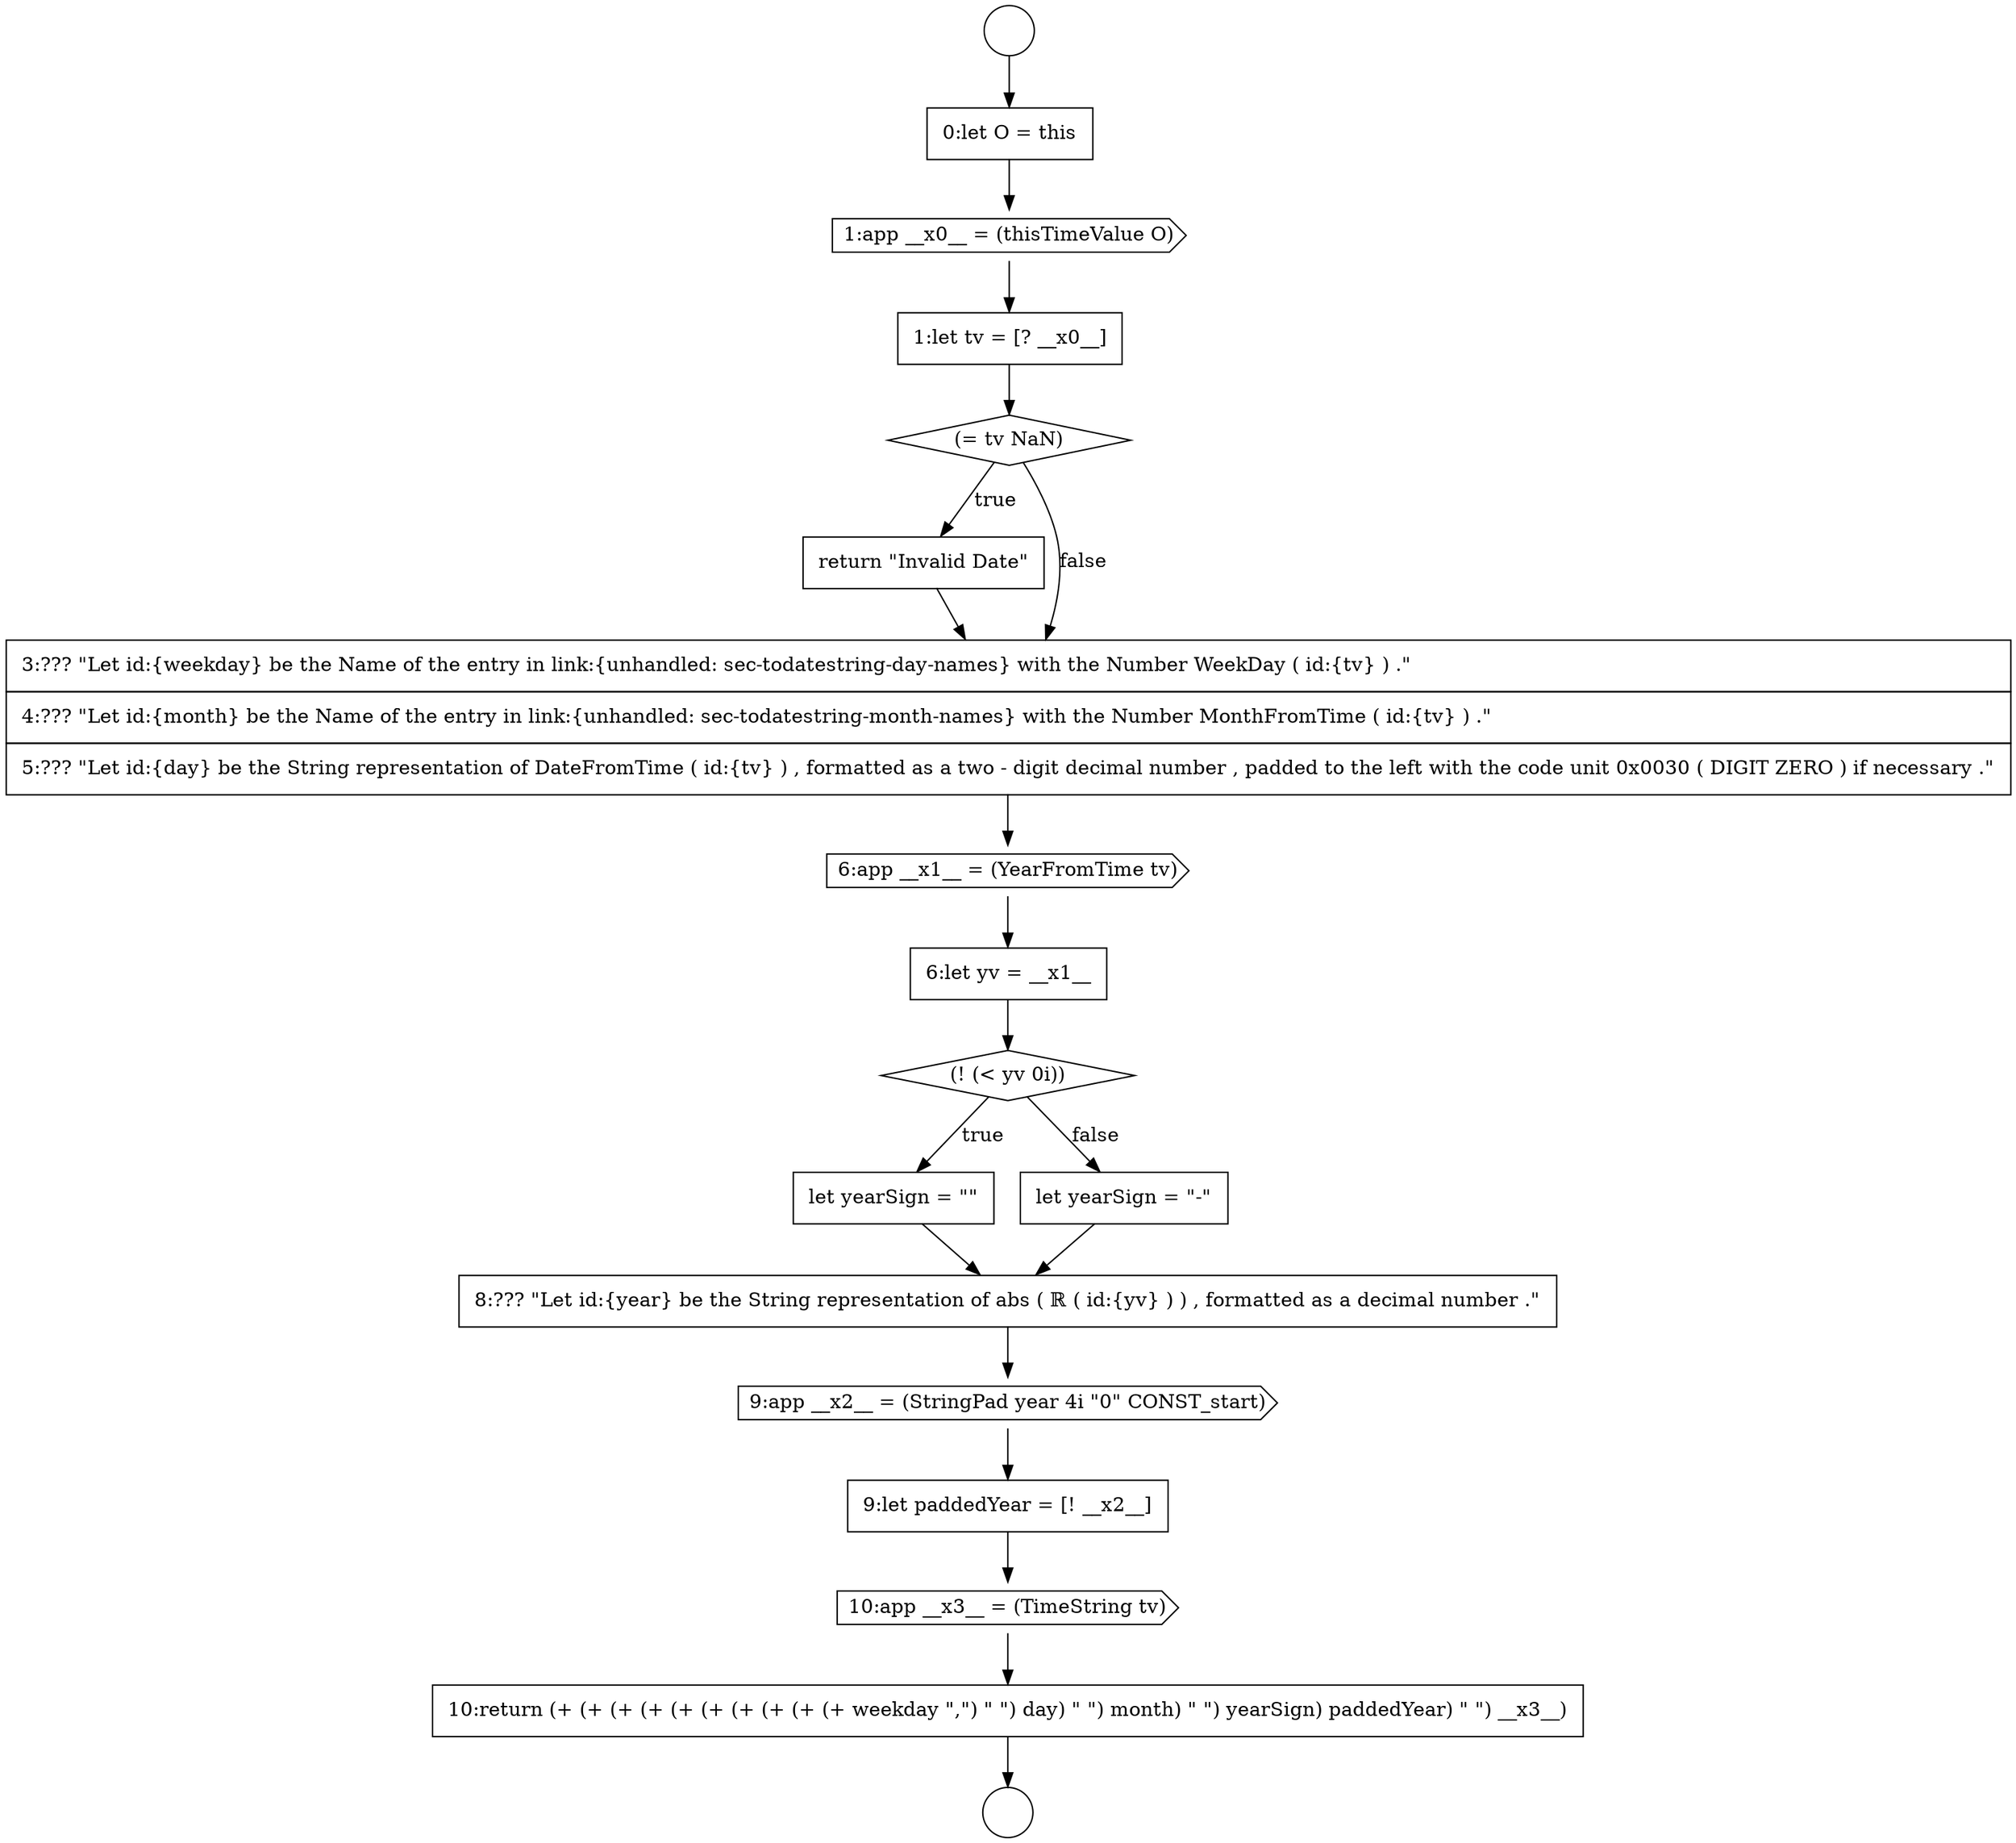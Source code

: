 digraph {
  node13854 [shape=none, margin=0, label=<<font color="black">
    <table border="0" cellborder="1" cellspacing="0" cellpadding="10">
      <tr><td align="left">9:let paddedYear = [! __x2__]</td></tr>
    </table>
  </font>> color="black" fillcolor="white" style=filled]
  node13845 [shape=none, margin=0, label=<<font color="black">
    <table border="0" cellborder="1" cellspacing="0" cellpadding="10">
      <tr><td align="left">return &quot;Invalid Date&quot;</td></tr>
    </table>
  </font>> color="black" fillcolor="white" style=filled]
  node13841 [shape=none, margin=0, label=<<font color="black">
    <table border="0" cellborder="1" cellspacing="0" cellpadding="10">
      <tr><td align="left">0:let O = this</td></tr>
    </table>
  </font>> color="black" fillcolor="white" style=filled]
  node13848 [shape=none, margin=0, label=<<font color="black">
    <table border="0" cellborder="1" cellspacing="0" cellpadding="10">
      <tr><td align="left">6:let yv = __x1__</td></tr>
    </table>
  </font>> color="black" fillcolor="white" style=filled]
  node13850 [shape=none, margin=0, label=<<font color="black">
    <table border="0" cellborder="1" cellspacing="0" cellpadding="10">
      <tr><td align="left">let yearSign = &quot;&quot;</td></tr>
    </table>
  </font>> color="black" fillcolor="white" style=filled]
  node13853 [shape=cds, label=<<font color="black">9:app __x2__ = (StringPad year 4i &quot;0&quot; CONST_start)</font>> color="black" fillcolor="white" style=filled]
  node13839 [shape=circle label=" " color="black" fillcolor="white" style=filled]
  node13844 [shape=diamond, label=<<font color="black">(= tv NaN)</font>> color="black" fillcolor="white" style=filled]
  node13849 [shape=diamond, label=<<font color="black">(! (&lt; yv 0i))</font>> color="black" fillcolor="white" style=filled]
  node13847 [shape=cds, label=<<font color="black">6:app __x1__ = (YearFromTime tv)</font>> color="black" fillcolor="white" style=filled]
  node13851 [shape=none, margin=0, label=<<font color="black">
    <table border="0" cellborder="1" cellspacing="0" cellpadding="10">
      <tr><td align="left">let yearSign = &quot;-&quot;</td></tr>
    </table>
  </font>> color="black" fillcolor="white" style=filled]
  node13856 [shape=none, margin=0, label=<<font color="black">
    <table border="0" cellborder="1" cellspacing="0" cellpadding="10">
      <tr><td align="left">10:return (+ (+ (+ (+ (+ (+ (+ (+ (+ (+ weekday &quot;,&quot;) &quot; &quot;) day) &quot; &quot;) month) &quot; &quot;) yearSign) paddedYear) &quot; &quot;) __x3__)</td></tr>
    </table>
  </font>> color="black" fillcolor="white" style=filled]
  node13840 [shape=circle label=" " color="black" fillcolor="white" style=filled]
  node13852 [shape=none, margin=0, label=<<font color="black">
    <table border="0" cellborder="1" cellspacing="0" cellpadding="10">
      <tr><td align="left">8:??? &quot;Let id:{year} be the String representation of abs ( ℝ ( id:{yv} ) ) , formatted as a decimal number .&quot;</td></tr>
    </table>
  </font>> color="black" fillcolor="white" style=filled]
  node13843 [shape=none, margin=0, label=<<font color="black">
    <table border="0" cellborder="1" cellspacing="0" cellpadding="10">
      <tr><td align="left">1:let tv = [? __x0__]</td></tr>
    </table>
  </font>> color="black" fillcolor="white" style=filled]
  node13842 [shape=cds, label=<<font color="black">1:app __x0__ = (thisTimeValue O)</font>> color="black" fillcolor="white" style=filled]
  node13846 [shape=none, margin=0, label=<<font color="black">
    <table border="0" cellborder="1" cellspacing="0" cellpadding="10">
      <tr><td align="left">3:??? &quot;Let id:{weekday} be the Name of the entry in link:{unhandled: sec-todatestring-day-names} with the Number WeekDay ( id:{tv} ) .&quot;</td></tr>
      <tr><td align="left">4:??? &quot;Let id:{month} be the Name of the entry in link:{unhandled: sec-todatestring-month-names} with the Number MonthFromTime ( id:{tv} ) .&quot;</td></tr>
      <tr><td align="left">5:??? &quot;Let id:{day} be the String representation of DateFromTime ( id:{tv} ) , formatted as a two - digit decimal number , padded to the left with the code unit 0x0030 ( DIGIT ZERO ) if necessary .&quot;</td></tr>
    </table>
  </font>> color="black" fillcolor="white" style=filled]
  node13855 [shape=cds, label=<<font color="black">10:app __x3__ = (TimeString tv)</font>> color="black" fillcolor="white" style=filled]
  node13856 -> node13840 [ color="black"]
  node13855 -> node13856 [ color="black"]
  node13841 -> node13842 [ color="black"]
  node13854 -> node13855 [ color="black"]
  node13845 -> node13846 [ color="black"]
  node13842 -> node13843 [ color="black"]
  node13850 -> node13852 [ color="black"]
  node13849 -> node13850 [label=<<font color="black">true</font>> color="black"]
  node13849 -> node13851 [label=<<font color="black">false</font>> color="black"]
  node13839 -> node13841 [ color="black"]
  node13848 -> node13849 [ color="black"]
  node13844 -> node13845 [label=<<font color="black">true</font>> color="black"]
  node13844 -> node13846 [label=<<font color="black">false</font>> color="black"]
  node13846 -> node13847 [ color="black"]
  node13852 -> node13853 [ color="black"]
  node13851 -> node13852 [ color="black"]
  node13843 -> node13844 [ color="black"]
  node13853 -> node13854 [ color="black"]
  node13847 -> node13848 [ color="black"]
}
